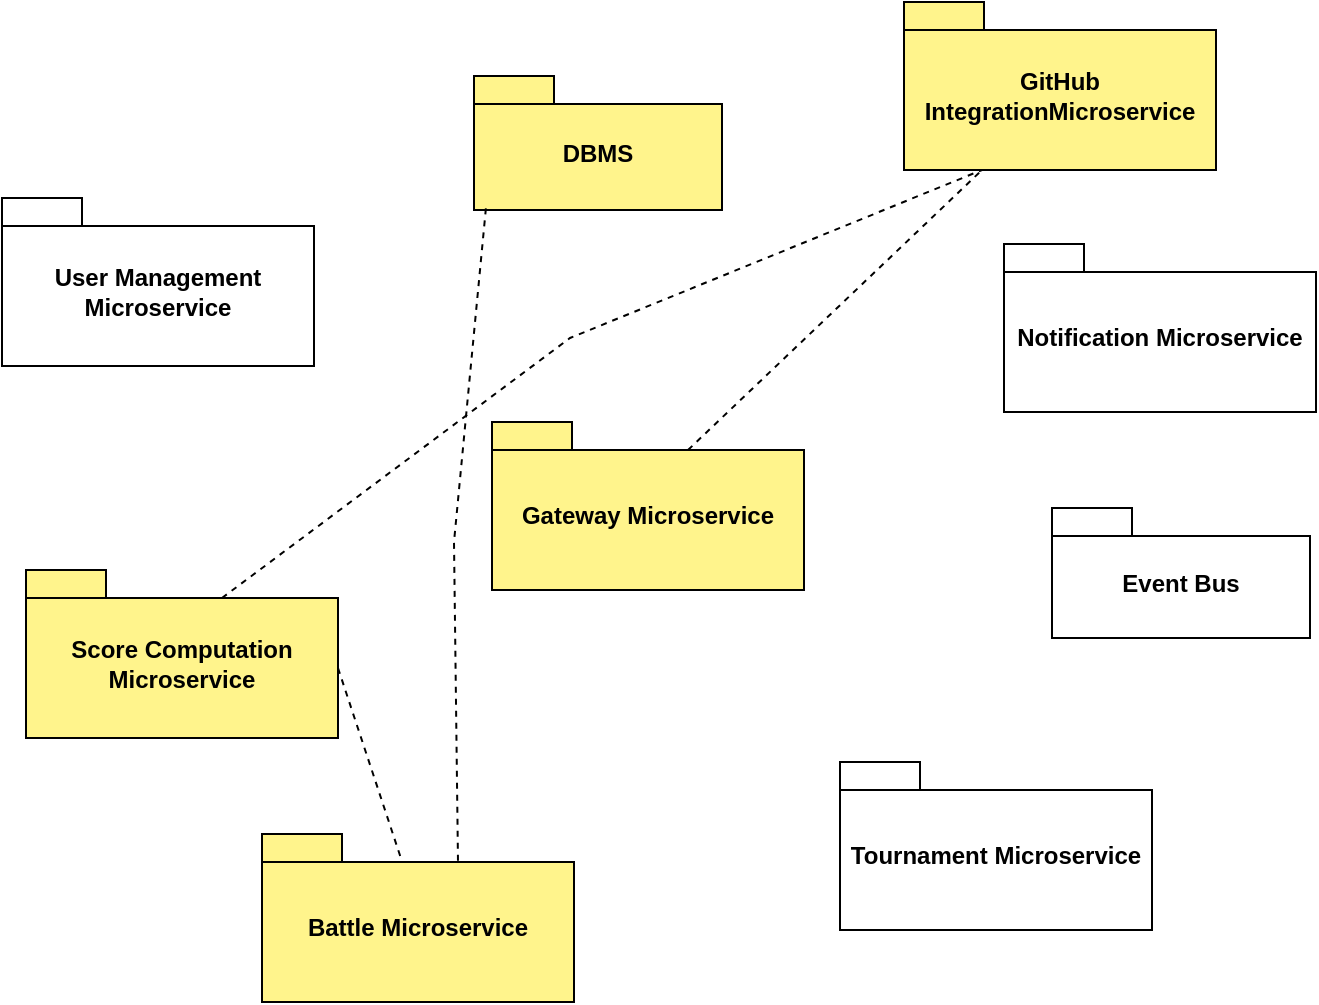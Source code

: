 <mxfile version="22.1.16" type="device">
  <diagram name="Page-1" id="ImGA_BU5cl2Fdo_qvqDq">
    <mxGraphModel dx="863" dy="505" grid="0" gridSize="10" guides="1" tooltips="1" connect="1" arrows="1" fold="1" page="1" pageScale="1" pageWidth="850" pageHeight="1100" math="0" shadow="0">
      <root>
        <mxCell id="0" />
        <mxCell id="1" parent="0" />
        <mxCell id="zeqLb9sDKWrayDaI19oI-2" value="Gateway Microservice" style="shape=folder;fontStyle=1;spacingTop=10;tabWidth=40;tabHeight=14;tabPosition=left;html=1;whiteSpace=wrap;fillColor=#FFF48C;" vertex="1" parent="1">
          <mxGeometry x="352" y="260" width="156" height="84" as="geometry" />
        </mxCell>
        <mxCell id="zeqLb9sDKWrayDaI19oI-3" value="User Management Microservice" style="shape=folder;fontStyle=1;spacingTop=10;tabWidth=40;tabHeight=14;tabPosition=left;html=1;whiteSpace=wrap;fillColor=#FFFFFF;" vertex="1" parent="1">
          <mxGeometry x="107" y="148" width="156" height="84" as="geometry" />
        </mxCell>
        <mxCell id="zeqLb9sDKWrayDaI19oI-4" value="GitHub IntegrationMicroservice" style="shape=folder;fontStyle=1;spacingTop=10;tabWidth=40;tabHeight=14;tabPosition=left;html=1;whiteSpace=wrap;fillColor=#FFF48C;" vertex="1" parent="1">
          <mxGeometry x="558" y="50" width="156" height="84" as="geometry" />
        </mxCell>
        <mxCell id="zeqLb9sDKWrayDaI19oI-5" value="Score Computation Microservice" style="shape=folder;fontStyle=1;spacingTop=10;tabWidth=40;tabHeight=14;tabPosition=left;html=1;whiteSpace=wrap;fillColor=#FFF48C;" vertex="1" parent="1">
          <mxGeometry x="119" y="334" width="156" height="84" as="geometry" />
        </mxCell>
        <mxCell id="zeqLb9sDKWrayDaI19oI-6" value="Tournament Microservice" style="shape=folder;fontStyle=1;spacingTop=10;tabWidth=40;tabHeight=14;tabPosition=left;html=1;whiteSpace=wrap;fillColor=#FFFFFF;" vertex="1" parent="1">
          <mxGeometry x="526" y="430" width="156" height="84" as="geometry" />
        </mxCell>
        <mxCell id="zeqLb9sDKWrayDaI19oI-7" value="Battle Microservice" style="shape=folder;fontStyle=1;spacingTop=10;tabWidth=40;tabHeight=14;tabPosition=left;html=1;whiteSpace=wrap;fillColor=#FFF48C;" vertex="1" parent="1">
          <mxGeometry x="237" y="466" width="156" height="84" as="geometry" />
        </mxCell>
        <mxCell id="zeqLb9sDKWrayDaI19oI-8" value="Notification Microservice" style="shape=folder;fontStyle=1;spacingTop=10;tabWidth=40;tabHeight=14;tabPosition=left;html=1;whiteSpace=wrap;fillColor=#FFFFFF;" vertex="1" parent="1">
          <mxGeometry x="608" y="171" width="156" height="84" as="geometry" />
        </mxCell>
        <mxCell id="zeqLb9sDKWrayDaI19oI-11" value="DBMS" style="shape=folder;fontStyle=1;spacingTop=10;tabWidth=40;tabHeight=14;tabPosition=left;html=1;whiteSpace=wrap;fillColor=#FFF48C;" vertex="1" parent="1">
          <mxGeometry x="343" y="87" width="124" height="67" as="geometry" />
        </mxCell>
        <mxCell id="zeqLb9sDKWrayDaI19oI-13" value="Event Bus" style="shape=folder;fontStyle=1;spacingTop=10;tabWidth=40;tabHeight=14;tabPosition=left;html=1;whiteSpace=wrap;fillColor=#FFFFFF;" vertex="1" parent="1">
          <mxGeometry x="632" y="303" width="129" height="65" as="geometry" />
        </mxCell>
        <mxCell id="zeqLb9sDKWrayDaI19oI-20" value="" style="endArrow=none;dashed=1;html=1;rounded=0;entryX=0.25;entryY=1;entryDx=0;entryDy=0;entryPerimeter=0;exitX=0;exitY=0;exitDx=98;exitDy=14;exitPerimeter=0;" edge="1" parent="1" source="zeqLb9sDKWrayDaI19oI-5" target="zeqLb9sDKWrayDaI19oI-4">
          <mxGeometry width="50" height="50" relative="1" as="geometry">
            <mxPoint x="421" y="290" as="sourcePoint" />
            <mxPoint x="471" y="240" as="targetPoint" />
            <Array as="points">
              <mxPoint x="391" y="218" />
            </Array>
          </mxGeometry>
        </mxCell>
        <mxCell id="zeqLb9sDKWrayDaI19oI-21" value="" style="endArrow=none;dashed=1;html=1;rounded=0;entryX=0.25;entryY=1;entryDx=0;entryDy=0;entryPerimeter=0;exitX=0;exitY=0;exitDx=98;exitDy=14;exitPerimeter=0;" edge="1" parent="1" source="zeqLb9sDKWrayDaI19oI-2" target="zeqLb9sDKWrayDaI19oI-4">
          <mxGeometry width="50" height="50" relative="1" as="geometry">
            <mxPoint x="421" y="290" as="sourcePoint" />
            <mxPoint x="471" y="240" as="targetPoint" />
          </mxGeometry>
        </mxCell>
        <mxCell id="zeqLb9sDKWrayDaI19oI-22" value="" style="endArrow=none;dashed=1;html=1;rounded=0;entryX=0.449;entryY=0.165;entryDx=0;entryDy=0;entryPerimeter=0;exitX=0;exitY=0;exitDx=156;exitDy=49;exitPerimeter=0;" edge="1" parent="1" source="zeqLb9sDKWrayDaI19oI-5" target="zeqLb9sDKWrayDaI19oI-7">
          <mxGeometry width="50" height="50" relative="1" as="geometry">
            <mxPoint x="421" y="484" as="sourcePoint" />
            <mxPoint x="568" y="344" as="targetPoint" />
          </mxGeometry>
        </mxCell>
        <mxCell id="zeqLb9sDKWrayDaI19oI-25" value="" style="endArrow=none;dashed=1;html=1;rounded=0;entryX=0;entryY=0;entryDx=98;entryDy=14;entryPerimeter=0;exitX=0.048;exitY=0.988;exitDx=0;exitDy=0;exitPerimeter=0;" edge="1" parent="1" source="zeqLb9sDKWrayDaI19oI-11" target="zeqLb9sDKWrayDaI19oI-7">
          <mxGeometry width="50" height="50" relative="1" as="geometry">
            <mxPoint x="309" y="372" as="sourcePoint" />
            <mxPoint x="369" y="469" as="targetPoint" />
            <Array as="points">
              <mxPoint x="333" y="320" />
            </Array>
          </mxGeometry>
        </mxCell>
      </root>
    </mxGraphModel>
  </diagram>
</mxfile>
